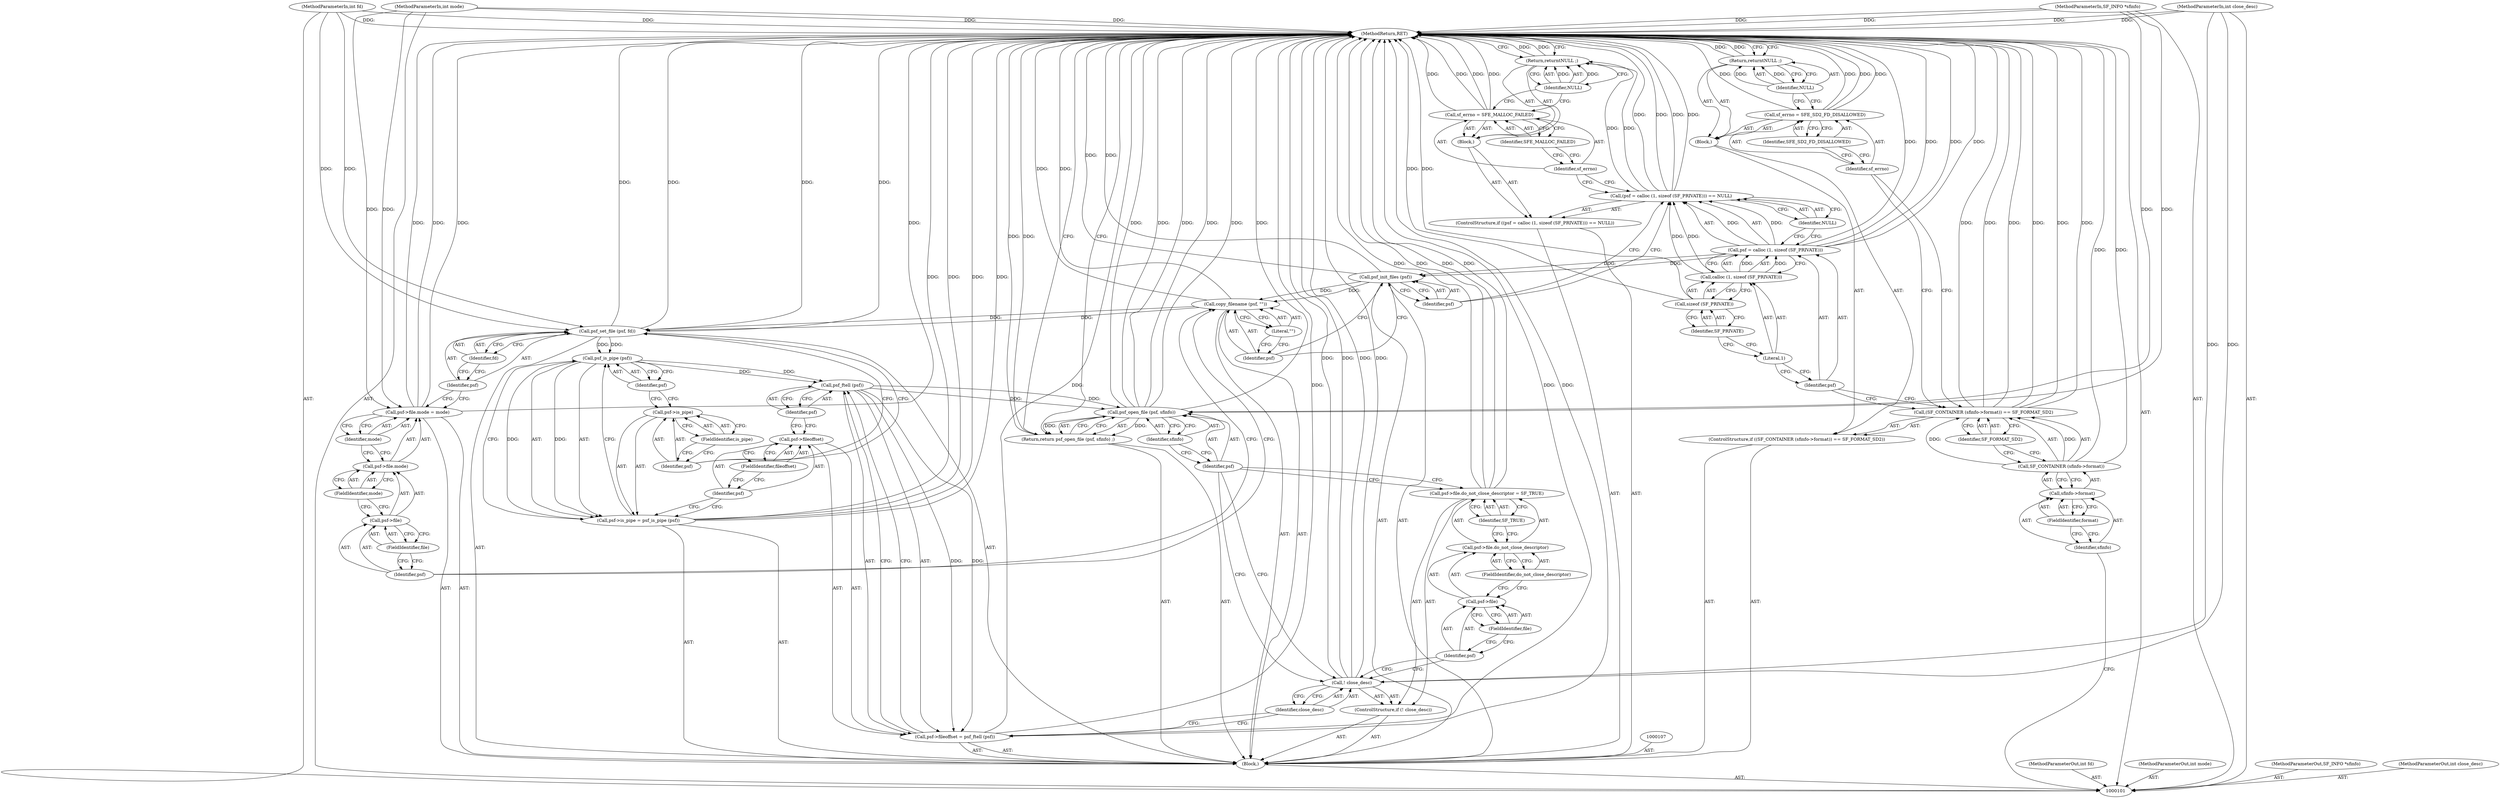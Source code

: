 digraph "1_libsndfile_708e996c87c5fae77b104ccfeb8f6db784c32074_20" {
"1000177" [label="(MethodReturn,RET)"];
"1000102" [label="(MethodParameterIn,int fd)"];
"1000249" [label="(MethodParameterOut,int fd)"];
"1000103" [label="(MethodParameterIn,int mode)"];
"1000250" [label="(MethodParameterOut,int mode)"];
"1000104" [label="(MethodParameterIn,SF_INFO *sfinfo)"];
"1000251" [label="(MethodParameterOut,SF_INFO *sfinfo)"];
"1000105" [label="(MethodParameterIn,int close_desc)"];
"1000252" [label="(MethodParameterOut,int close_desc)"];
"1000133" [label="(Identifier,SFE_MALLOC_FAILED)"];
"1000130" [label="(Block,)"];
"1000131" [label="(Call,sf_errno = SFE_MALLOC_FAILED)"];
"1000132" [label="(Identifier,sf_errno)"];
"1000135" [label="(Identifier,NULL)"];
"1000134" [label="(Return,return\tNULL ;)"];
"1000136" [label="(Call,psf_init_files (psf))"];
"1000137" [label="(Identifier,psf)"];
"1000138" [label="(Call,copy_filename (psf, \"\"))"];
"1000139" [label="(Identifier,psf)"];
"1000140" [label="(Literal,\"\")"];
"1000141" [label="(Call,psf->file.mode = mode)"];
"1000142" [label="(Call,psf->file.mode)"];
"1000143" [label="(Call,psf->file)"];
"1000144" [label="(Identifier,psf)"];
"1000146" [label="(FieldIdentifier,mode)"];
"1000147" [label="(Identifier,mode)"];
"1000145" [label="(FieldIdentifier,file)"];
"1000148" [label="(Call,psf_set_file (psf, fd))"];
"1000149" [label="(Identifier,psf)"];
"1000150" [label="(Identifier,fd)"];
"1000151" [label="(Call,psf->is_pipe = psf_is_pipe (psf))"];
"1000152" [label="(Call,psf->is_pipe)"];
"1000153" [label="(Identifier,psf)"];
"1000155" [label="(Call,psf_is_pipe (psf))"];
"1000156" [label="(Identifier,psf)"];
"1000154" [label="(FieldIdentifier,is_pipe)"];
"1000106" [label="(Block,)"];
"1000157" [label="(Call,psf->fileoffset = psf_ftell (psf))"];
"1000158" [label="(Call,psf->fileoffset)"];
"1000159" [label="(Identifier,psf)"];
"1000161" [label="(Call,psf_ftell (psf))"];
"1000162" [label="(Identifier,psf)"];
"1000160" [label="(FieldIdentifier,fileoffset)"];
"1000163" [label="(ControlStructure,if (! close_desc))"];
"1000164" [label="(Call,! close_desc)"];
"1000165" [label="(Identifier,close_desc)"];
"1000171" [label="(FieldIdentifier,do_not_close_descriptor)"];
"1000166" [label="(Call,psf->file.do_not_close_descriptor = SF_TRUE)"];
"1000167" [label="(Call,psf->file.do_not_close_descriptor)"];
"1000168" [label="(Call,psf->file)"];
"1000169" [label="(Identifier,psf)"];
"1000172" [label="(Identifier,SF_TRUE)"];
"1000170" [label="(FieldIdentifier,file)"];
"1000173" [label="(Return,return psf_open_file (psf, sfinfo) ;)"];
"1000175" [label="(Identifier,psf)"];
"1000176" [label="(Identifier,sfinfo)"];
"1000174" [label="(Call,psf_open_file (psf, sfinfo))"];
"1000108" [label="(ControlStructure,if ((SF_CONTAINER (sfinfo->format)) == SF_FORMAT_SD2))"];
"1000111" [label="(Call,sfinfo->format)"];
"1000112" [label="(Identifier,sfinfo)"];
"1000113" [label="(FieldIdentifier,format)"];
"1000114" [label="(Identifier,SF_FORMAT_SD2)"];
"1000109" [label="(Call,(SF_CONTAINER (sfinfo->format)) == SF_FORMAT_SD2)"];
"1000110" [label="(Call,SF_CONTAINER (sfinfo->format))"];
"1000115" [label="(Block,)"];
"1000118" [label="(Identifier,SFE_SD2_FD_DISALLOWED)"];
"1000116" [label="(Call,sf_errno = SFE_SD2_FD_DISALLOWED)"];
"1000117" [label="(Identifier,sf_errno)"];
"1000120" [label="(Identifier,NULL)"];
"1000119" [label="(Return,return\tNULL ;)"];
"1000121" [label="(ControlStructure,if ((psf = calloc (1, sizeof (SF_PRIVATE))) == NULL))"];
"1000125" [label="(Call,calloc (1, sizeof (SF_PRIVATE)))"];
"1000126" [label="(Literal,1)"];
"1000127" [label="(Call,sizeof (SF_PRIVATE))"];
"1000128" [label="(Identifier,SF_PRIVATE)"];
"1000129" [label="(Identifier,NULL)"];
"1000122" [label="(Call,(psf = calloc (1, sizeof (SF_PRIVATE))) == NULL)"];
"1000123" [label="(Call,psf = calloc (1, sizeof (SF_PRIVATE)))"];
"1000124" [label="(Identifier,psf)"];
"1000177" -> "1000101"  [label="AST: "];
"1000177" -> "1000119"  [label="CFG: "];
"1000177" -> "1000134"  [label="CFG: "];
"1000177" -> "1000173"  [label="CFG: "];
"1000134" -> "1000177"  [label="DDG: "];
"1000173" -> "1000177"  [label="DDG: "];
"1000119" -> "1000177"  [label="DDG: "];
"1000116" -> "1000177"  [label="DDG: "];
"1000116" -> "1000177"  [label="DDG: "];
"1000164" -> "1000177"  [label="DDG: "];
"1000164" -> "1000177"  [label="DDG: "];
"1000123" -> "1000177"  [label="DDG: "];
"1000123" -> "1000177"  [label="DDG: "];
"1000104" -> "1000177"  [label="DDG: "];
"1000105" -> "1000177"  [label="DDG: "];
"1000109" -> "1000177"  [label="DDG: "];
"1000109" -> "1000177"  [label="DDG: "];
"1000109" -> "1000177"  [label="DDG: "];
"1000148" -> "1000177"  [label="DDG: "];
"1000148" -> "1000177"  [label="DDG: "];
"1000166" -> "1000177"  [label="DDG: "];
"1000166" -> "1000177"  [label="DDG: "];
"1000141" -> "1000177"  [label="DDG: "];
"1000141" -> "1000177"  [label="DDG: "];
"1000131" -> "1000177"  [label="DDG: "];
"1000131" -> "1000177"  [label="DDG: "];
"1000151" -> "1000177"  [label="DDG: "];
"1000151" -> "1000177"  [label="DDG: "];
"1000122" -> "1000177"  [label="DDG: "];
"1000122" -> "1000177"  [label="DDG: "];
"1000157" -> "1000177"  [label="DDG: "];
"1000157" -> "1000177"  [label="DDG: "];
"1000103" -> "1000177"  [label="DDG: "];
"1000174" -> "1000177"  [label="DDG: "];
"1000174" -> "1000177"  [label="DDG: "];
"1000174" -> "1000177"  [label="DDG: "];
"1000102" -> "1000177"  [label="DDG: "];
"1000136" -> "1000177"  [label="DDG: "];
"1000127" -> "1000177"  [label="DDG: "];
"1000138" -> "1000177"  [label="DDG: "];
"1000110" -> "1000177"  [label="DDG: "];
"1000102" -> "1000101"  [label="AST: "];
"1000102" -> "1000177"  [label="DDG: "];
"1000102" -> "1000148"  [label="DDG: "];
"1000249" -> "1000101"  [label="AST: "];
"1000103" -> "1000101"  [label="AST: "];
"1000103" -> "1000177"  [label="DDG: "];
"1000103" -> "1000141"  [label="DDG: "];
"1000250" -> "1000101"  [label="AST: "];
"1000104" -> "1000101"  [label="AST: "];
"1000104" -> "1000177"  [label="DDG: "];
"1000104" -> "1000174"  [label="DDG: "];
"1000251" -> "1000101"  [label="AST: "];
"1000105" -> "1000101"  [label="AST: "];
"1000105" -> "1000177"  [label="DDG: "];
"1000105" -> "1000164"  [label="DDG: "];
"1000252" -> "1000101"  [label="AST: "];
"1000133" -> "1000131"  [label="AST: "];
"1000133" -> "1000132"  [label="CFG: "];
"1000131" -> "1000133"  [label="CFG: "];
"1000130" -> "1000121"  [label="AST: "];
"1000131" -> "1000130"  [label="AST: "];
"1000134" -> "1000130"  [label="AST: "];
"1000131" -> "1000130"  [label="AST: "];
"1000131" -> "1000133"  [label="CFG: "];
"1000132" -> "1000131"  [label="AST: "];
"1000133" -> "1000131"  [label="AST: "];
"1000135" -> "1000131"  [label="CFG: "];
"1000131" -> "1000177"  [label="DDG: "];
"1000131" -> "1000177"  [label="DDG: "];
"1000132" -> "1000131"  [label="AST: "];
"1000132" -> "1000122"  [label="CFG: "];
"1000133" -> "1000132"  [label="CFG: "];
"1000135" -> "1000134"  [label="AST: "];
"1000135" -> "1000131"  [label="CFG: "];
"1000134" -> "1000135"  [label="CFG: "];
"1000135" -> "1000134"  [label="DDG: "];
"1000134" -> "1000130"  [label="AST: "];
"1000134" -> "1000135"  [label="CFG: "];
"1000135" -> "1000134"  [label="AST: "];
"1000177" -> "1000134"  [label="CFG: "];
"1000134" -> "1000177"  [label="DDG: "];
"1000135" -> "1000134"  [label="DDG: "];
"1000122" -> "1000134"  [label="DDG: "];
"1000136" -> "1000106"  [label="AST: "];
"1000136" -> "1000137"  [label="CFG: "];
"1000137" -> "1000136"  [label="AST: "];
"1000139" -> "1000136"  [label="CFG: "];
"1000136" -> "1000177"  [label="DDG: "];
"1000123" -> "1000136"  [label="DDG: "];
"1000136" -> "1000138"  [label="DDG: "];
"1000137" -> "1000136"  [label="AST: "];
"1000137" -> "1000122"  [label="CFG: "];
"1000136" -> "1000137"  [label="CFG: "];
"1000138" -> "1000106"  [label="AST: "];
"1000138" -> "1000140"  [label="CFG: "];
"1000139" -> "1000138"  [label="AST: "];
"1000140" -> "1000138"  [label="AST: "];
"1000144" -> "1000138"  [label="CFG: "];
"1000138" -> "1000177"  [label="DDG: "];
"1000136" -> "1000138"  [label="DDG: "];
"1000138" -> "1000148"  [label="DDG: "];
"1000139" -> "1000138"  [label="AST: "];
"1000139" -> "1000136"  [label="CFG: "];
"1000140" -> "1000139"  [label="CFG: "];
"1000140" -> "1000138"  [label="AST: "];
"1000140" -> "1000139"  [label="CFG: "];
"1000138" -> "1000140"  [label="CFG: "];
"1000141" -> "1000106"  [label="AST: "];
"1000141" -> "1000147"  [label="CFG: "];
"1000142" -> "1000141"  [label="AST: "];
"1000147" -> "1000141"  [label="AST: "];
"1000149" -> "1000141"  [label="CFG: "];
"1000141" -> "1000177"  [label="DDG: "];
"1000141" -> "1000177"  [label="DDG: "];
"1000103" -> "1000141"  [label="DDG: "];
"1000142" -> "1000141"  [label="AST: "];
"1000142" -> "1000146"  [label="CFG: "];
"1000143" -> "1000142"  [label="AST: "];
"1000146" -> "1000142"  [label="AST: "];
"1000147" -> "1000142"  [label="CFG: "];
"1000143" -> "1000142"  [label="AST: "];
"1000143" -> "1000145"  [label="CFG: "];
"1000144" -> "1000143"  [label="AST: "];
"1000145" -> "1000143"  [label="AST: "];
"1000146" -> "1000143"  [label="CFG: "];
"1000144" -> "1000143"  [label="AST: "];
"1000144" -> "1000138"  [label="CFG: "];
"1000145" -> "1000144"  [label="CFG: "];
"1000146" -> "1000142"  [label="AST: "];
"1000146" -> "1000143"  [label="CFG: "];
"1000142" -> "1000146"  [label="CFG: "];
"1000147" -> "1000141"  [label="AST: "];
"1000147" -> "1000142"  [label="CFG: "];
"1000141" -> "1000147"  [label="CFG: "];
"1000145" -> "1000143"  [label="AST: "];
"1000145" -> "1000144"  [label="CFG: "];
"1000143" -> "1000145"  [label="CFG: "];
"1000148" -> "1000106"  [label="AST: "];
"1000148" -> "1000150"  [label="CFG: "];
"1000149" -> "1000148"  [label="AST: "];
"1000150" -> "1000148"  [label="AST: "];
"1000153" -> "1000148"  [label="CFG: "];
"1000148" -> "1000177"  [label="DDG: "];
"1000148" -> "1000177"  [label="DDG: "];
"1000138" -> "1000148"  [label="DDG: "];
"1000102" -> "1000148"  [label="DDG: "];
"1000148" -> "1000155"  [label="DDG: "];
"1000149" -> "1000148"  [label="AST: "];
"1000149" -> "1000141"  [label="CFG: "];
"1000150" -> "1000149"  [label="CFG: "];
"1000150" -> "1000148"  [label="AST: "];
"1000150" -> "1000149"  [label="CFG: "];
"1000148" -> "1000150"  [label="CFG: "];
"1000151" -> "1000106"  [label="AST: "];
"1000151" -> "1000155"  [label="CFG: "];
"1000152" -> "1000151"  [label="AST: "];
"1000155" -> "1000151"  [label="AST: "];
"1000159" -> "1000151"  [label="CFG: "];
"1000151" -> "1000177"  [label="DDG: "];
"1000151" -> "1000177"  [label="DDG: "];
"1000155" -> "1000151"  [label="DDG: "];
"1000152" -> "1000151"  [label="AST: "];
"1000152" -> "1000154"  [label="CFG: "];
"1000153" -> "1000152"  [label="AST: "];
"1000154" -> "1000152"  [label="AST: "];
"1000156" -> "1000152"  [label="CFG: "];
"1000153" -> "1000152"  [label="AST: "];
"1000153" -> "1000148"  [label="CFG: "];
"1000154" -> "1000153"  [label="CFG: "];
"1000155" -> "1000151"  [label="AST: "];
"1000155" -> "1000156"  [label="CFG: "];
"1000156" -> "1000155"  [label="AST: "];
"1000151" -> "1000155"  [label="CFG: "];
"1000155" -> "1000151"  [label="DDG: "];
"1000148" -> "1000155"  [label="DDG: "];
"1000155" -> "1000161"  [label="DDG: "];
"1000156" -> "1000155"  [label="AST: "];
"1000156" -> "1000152"  [label="CFG: "];
"1000155" -> "1000156"  [label="CFG: "];
"1000154" -> "1000152"  [label="AST: "];
"1000154" -> "1000153"  [label="CFG: "];
"1000152" -> "1000154"  [label="CFG: "];
"1000106" -> "1000101"  [label="AST: "];
"1000107" -> "1000106"  [label="AST: "];
"1000108" -> "1000106"  [label="AST: "];
"1000121" -> "1000106"  [label="AST: "];
"1000136" -> "1000106"  [label="AST: "];
"1000138" -> "1000106"  [label="AST: "];
"1000141" -> "1000106"  [label="AST: "];
"1000148" -> "1000106"  [label="AST: "];
"1000151" -> "1000106"  [label="AST: "];
"1000157" -> "1000106"  [label="AST: "];
"1000163" -> "1000106"  [label="AST: "];
"1000173" -> "1000106"  [label="AST: "];
"1000157" -> "1000106"  [label="AST: "];
"1000157" -> "1000161"  [label="CFG: "];
"1000158" -> "1000157"  [label="AST: "];
"1000161" -> "1000157"  [label="AST: "];
"1000165" -> "1000157"  [label="CFG: "];
"1000157" -> "1000177"  [label="DDG: "];
"1000157" -> "1000177"  [label="DDG: "];
"1000161" -> "1000157"  [label="DDG: "];
"1000158" -> "1000157"  [label="AST: "];
"1000158" -> "1000160"  [label="CFG: "];
"1000159" -> "1000158"  [label="AST: "];
"1000160" -> "1000158"  [label="AST: "];
"1000162" -> "1000158"  [label="CFG: "];
"1000159" -> "1000158"  [label="AST: "];
"1000159" -> "1000151"  [label="CFG: "];
"1000160" -> "1000159"  [label="CFG: "];
"1000161" -> "1000157"  [label="AST: "];
"1000161" -> "1000162"  [label="CFG: "];
"1000162" -> "1000161"  [label="AST: "];
"1000157" -> "1000161"  [label="CFG: "];
"1000161" -> "1000157"  [label="DDG: "];
"1000155" -> "1000161"  [label="DDG: "];
"1000161" -> "1000174"  [label="DDG: "];
"1000162" -> "1000161"  [label="AST: "];
"1000162" -> "1000158"  [label="CFG: "];
"1000161" -> "1000162"  [label="CFG: "];
"1000160" -> "1000158"  [label="AST: "];
"1000160" -> "1000159"  [label="CFG: "];
"1000158" -> "1000160"  [label="CFG: "];
"1000163" -> "1000106"  [label="AST: "];
"1000164" -> "1000163"  [label="AST: "];
"1000166" -> "1000163"  [label="AST: "];
"1000164" -> "1000163"  [label="AST: "];
"1000164" -> "1000165"  [label="CFG: "];
"1000165" -> "1000164"  [label="AST: "];
"1000169" -> "1000164"  [label="CFG: "];
"1000175" -> "1000164"  [label="CFG: "];
"1000164" -> "1000177"  [label="DDG: "];
"1000164" -> "1000177"  [label="DDG: "];
"1000105" -> "1000164"  [label="DDG: "];
"1000165" -> "1000164"  [label="AST: "];
"1000165" -> "1000157"  [label="CFG: "];
"1000164" -> "1000165"  [label="CFG: "];
"1000171" -> "1000167"  [label="AST: "];
"1000171" -> "1000168"  [label="CFG: "];
"1000167" -> "1000171"  [label="CFG: "];
"1000166" -> "1000163"  [label="AST: "];
"1000166" -> "1000172"  [label="CFG: "];
"1000167" -> "1000166"  [label="AST: "];
"1000172" -> "1000166"  [label="AST: "];
"1000175" -> "1000166"  [label="CFG: "];
"1000166" -> "1000177"  [label="DDG: "];
"1000166" -> "1000177"  [label="DDG: "];
"1000167" -> "1000166"  [label="AST: "];
"1000167" -> "1000171"  [label="CFG: "];
"1000168" -> "1000167"  [label="AST: "];
"1000171" -> "1000167"  [label="AST: "];
"1000172" -> "1000167"  [label="CFG: "];
"1000168" -> "1000167"  [label="AST: "];
"1000168" -> "1000170"  [label="CFG: "];
"1000169" -> "1000168"  [label="AST: "];
"1000170" -> "1000168"  [label="AST: "];
"1000171" -> "1000168"  [label="CFG: "];
"1000169" -> "1000168"  [label="AST: "];
"1000169" -> "1000164"  [label="CFG: "];
"1000170" -> "1000169"  [label="CFG: "];
"1000172" -> "1000166"  [label="AST: "];
"1000172" -> "1000167"  [label="CFG: "];
"1000166" -> "1000172"  [label="CFG: "];
"1000170" -> "1000168"  [label="AST: "];
"1000170" -> "1000169"  [label="CFG: "];
"1000168" -> "1000170"  [label="CFG: "];
"1000173" -> "1000106"  [label="AST: "];
"1000173" -> "1000174"  [label="CFG: "];
"1000174" -> "1000173"  [label="AST: "];
"1000177" -> "1000173"  [label="CFG: "];
"1000173" -> "1000177"  [label="DDG: "];
"1000174" -> "1000173"  [label="DDG: "];
"1000175" -> "1000174"  [label="AST: "];
"1000175" -> "1000166"  [label="CFG: "];
"1000175" -> "1000164"  [label="CFG: "];
"1000176" -> "1000175"  [label="CFG: "];
"1000176" -> "1000174"  [label="AST: "];
"1000176" -> "1000175"  [label="CFG: "];
"1000174" -> "1000176"  [label="CFG: "];
"1000174" -> "1000173"  [label="AST: "];
"1000174" -> "1000176"  [label="CFG: "];
"1000175" -> "1000174"  [label="AST: "];
"1000176" -> "1000174"  [label="AST: "];
"1000173" -> "1000174"  [label="CFG: "];
"1000174" -> "1000177"  [label="DDG: "];
"1000174" -> "1000177"  [label="DDG: "];
"1000174" -> "1000177"  [label="DDG: "];
"1000174" -> "1000173"  [label="DDG: "];
"1000161" -> "1000174"  [label="DDG: "];
"1000104" -> "1000174"  [label="DDG: "];
"1000108" -> "1000106"  [label="AST: "];
"1000109" -> "1000108"  [label="AST: "];
"1000115" -> "1000108"  [label="AST: "];
"1000111" -> "1000110"  [label="AST: "];
"1000111" -> "1000113"  [label="CFG: "];
"1000112" -> "1000111"  [label="AST: "];
"1000113" -> "1000111"  [label="AST: "];
"1000110" -> "1000111"  [label="CFG: "];
"1000112" -> "1000111"  [label="AST: "];
"1000112" -> "1000101"  [label="CFG: "];
"1000113" -> "1000112"  [label="CFG: "];
"1000113" -> "1000111"  [label="AST: "];
"1000113" -> "1000112"  [label="CFG: "];
"1000111" -> "1000113"  [label="CFG: "];
"1000114" -> "1000109"  [label="AST: "];
"1000114" -> "1000110"  [label="CFG: "];
"1000109" -> "1000114"  [label="CFG: "];
"1000109" -> "1000108"  [label="AST: "];
"1000109" -> "1000114"  [label="CFG: "];
"1000110" -> "1000109"  [label="AST: "];
"1000114" -> "1000109"  [label="AST: "];
"1000117" -> "1000109"  [label="CFG: "];
"1000124" -> "1000109"  [label="CFG: "];
"1000109" -> "1000177"  [label="DDG: "];
"1000109" -> "1000177"  [label="DDG: "];
"1000109" -> "1000177"  [label="DDG: "];
"1000110" -> "1000109"  [label="DDG: "];
"1000110" -> "1000109"  [label="AST: "];
"1000110" -> "1000111"  [label="CFG: "];
"1000111" -> "1000110"  [label="AST: "];
"1000114" -> "1000110"  [label="CFG: "];
"1000110" -> "1000177"  [label="DDG: "];
"1000110" -> "1000109"  [label="DDG: "];
"1000115" -> "1000108"  [label="AST: "];
"1000116" -> "1000115"  [label="AST: "];
"1000119" -> "1000115"  [label="AST: "];
"1000118" -> "1000116"  [label="AST: "];
"1000118" -> "1000117"  [label="CFG: "];
"1000116" -> "1000118"  [label="CFG: "];
"1000116" -> "1000115"  [label="AST: "];
"1000116" -> "1000118"  [label="CFG: "];
"1000117" -> "1000116"  [label="AST: "];
"1000118" -> "1000116"  [label="AST: "];
"1000120" -> "1000116"  [label="CFG: "];
"1000116" -> "1000177"  [label="DDG: "];
"1000116" -> "1000177"  [label="DDG: "];
"1000117" -> "1000116"  [label="AST: "];
"1000117" -> "1000109"  [label="CFG: "];
"1000118" -> "1000117"  [label="CFG: "];
"1000120" -> "1000119"  [label="AST: "];
"1000120" -> "1000116"  [label="CFG: "];
"1000119" -> "1000120"  [label="CFG: "];
"1000120" -> "1000119"  [label="DDG: "];
"1000119" -> "1000115"  [label="AST: "];
"1000119" -> "1000120"  [label="CFG: "];
"1000120" -> "1000119"  [label="AST: "];
"1000177" -> "1000119"  [label="CFG: "];
"1000119" -> "1000177"  [label="DDG: "];
"1000120" -> "1000119"  [label="DDG: "];
"1000121" -> "1000106"  [label="AST: "];
"1000122" -> "1000121"  [label="AST: "];
"1000130" -> "1000121"  [label="AST: "];
"1000125" -> "1000123"  [label="AST: "];
"1000125" -> "1000127"  [label="CFG: "];
"1000126" -> "1000125"  [label="AST: "];
"1000127" -> "1000125"  [label="AST: "];
"1000123" -> "1000125"  [label="CFG: "];
"1000125" -> "1000122"  [label="DDG: "];
"1000125" -> "1000123"  [label="DDG: "];
"1000126" -> "1000125"  [label="AST: "];
"1000126" -> "1000124"  [label="CFG: "];
"1000128" -> "1000126"  [label="CFG: "];
"1000127" -> "1000125"  [label="AST: "];
"1000127" -> "1000128"  [label="CFG: "];
"1000128" -> "1000127"  [label="AST: "];
"1000125" -> "1000127"  [label="CFG: "];
"1000127" -> "1000177"  [label="DDG: "];
"1000128" -> "1000127"  [label="AST: "];
"1000128" -> "1000126"  [label="CFG: "];
"1000127" -> "1000128"  [label="CFG: "];
"1000129" -> "1000122"  [label="AST: "];
"1000129" -> "1000123"  [label="CFG: "];
"1000122" -> "1000129"  [label="CFG: "];
"1000122" -> "1000121"  [label="AST: "];
"1000122" -> "1000129"  [label="CFG: "];
"1000123" -> "1000122"  [label="AST: "];
"1000129" -> "1000122"  [label="AST: "];
"1000132" -> "1000122"  [label="CFG: "];
"1000137" -> "1000122"  [label="CFG: "];
"1000122" -> "1000177"  [label="DDG: "];
"1000122" -> "1000177"  [label="DDG: "];
"1000123" -> "1000122"  [label="DDG: "];
"1000125" -> "1000122"  [label="DDG: "];
"1000122" -> "1000134"  [label="DDG: "];
"1000123" -> "1000122"  [label="AST: "];
"1000123" -> "1000125"  [label="CFG: "];
"1000124" -> "1000123"  [label="AST: "];
"1000125" -> "1000123"  [label="AST: "];
"1000129" -> "1000123"  [label="CFG: "];
"1000123" -> "1000177"  [label="DDG: "];
"1000123" -> "1000177"  [label="DDG: "];
"1000123" -> "1000122"  [label="DDG: "];
"1000125" -> "1000123"  [label="DDG: "];
"1000123" -> "1000136"  [label="DDG: "];
"1000124" -> "1000123"  [label="AST: "];
"1000124" -> "1000109"  [label="CFG: "];
"1000126" -> "1000124"  [label="CFG: "];
}
